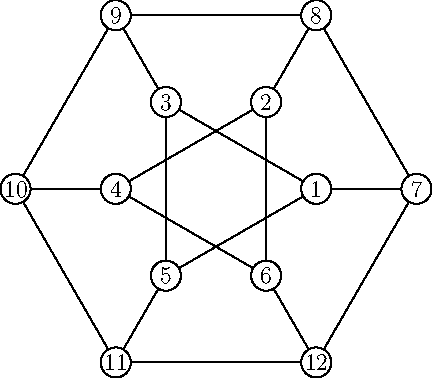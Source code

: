 pair[] pts = new pair[12];
for(int i = 0; i < 6; ++i) {
  pts[i] = dir(60*i);
  pts[i+6] = 2*dir(60*i);
}

for(int i = 0; i < 6; ++i) {
  draw(pts[i] -- pts[(i+2)%6]);
  draw(pts[i+6] -- pts[(i+1)%6 + 6]);
  draw(pts[i] -- pts[i+6]);
}

for(int i = 0; i < 12; ++i) {
  path c = circle(pts[i], .15);
  fill(c, white);
  draw(c);
  label("$" + string(i+1) + "$", pts[i]);
}


size(3inch);
shipout(format="pdf");

